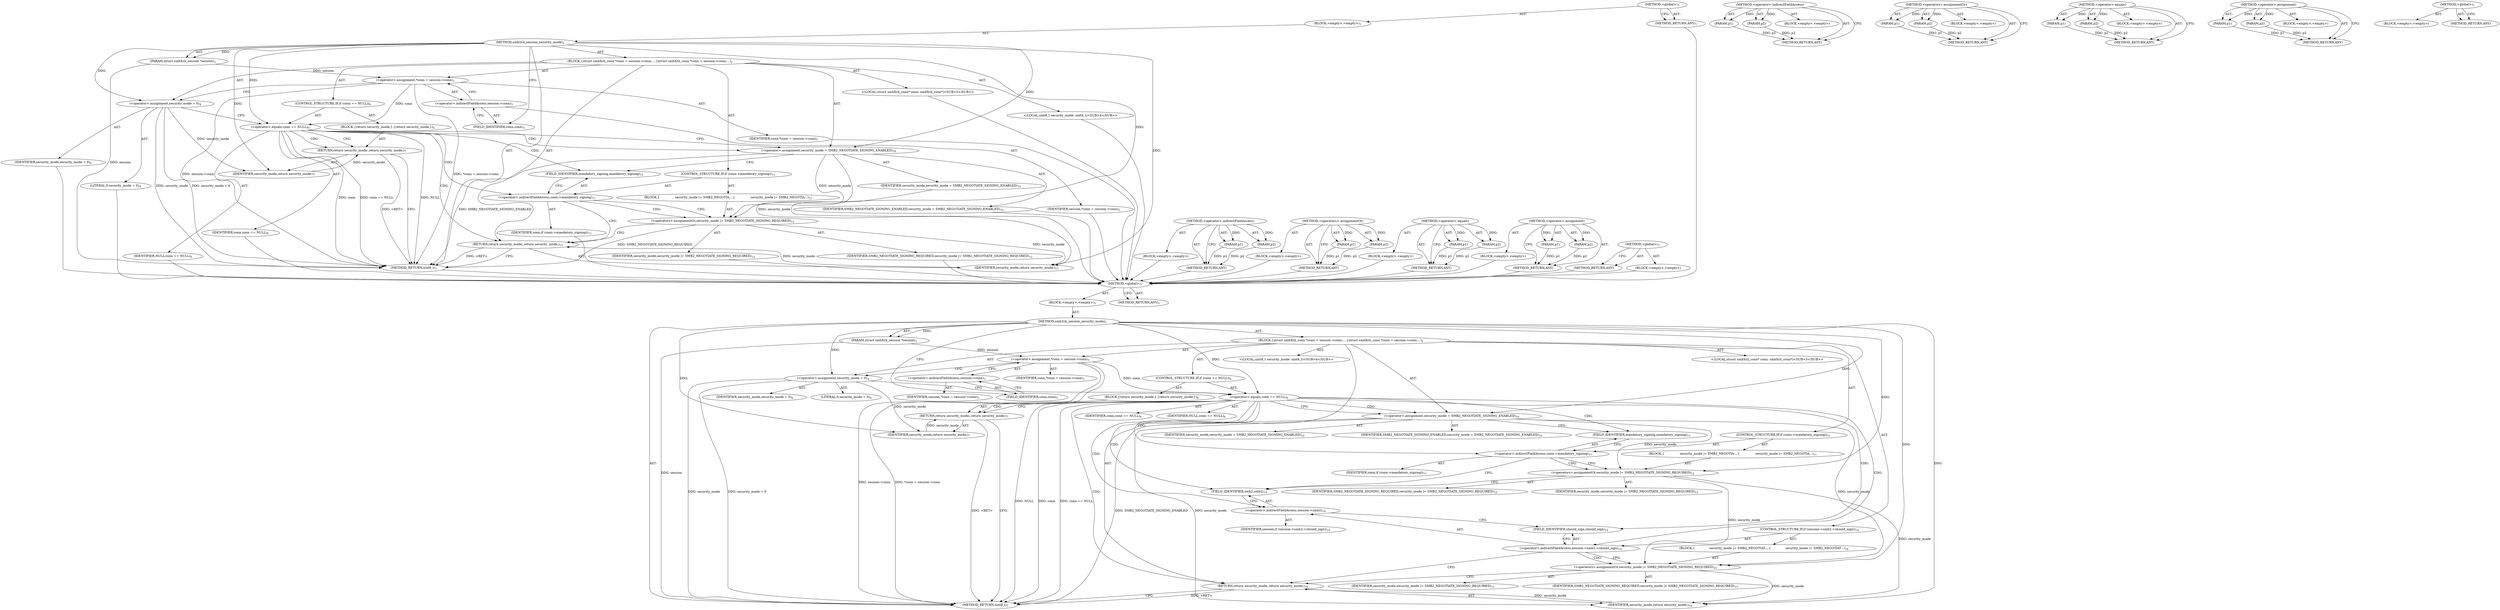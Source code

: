 digraph "&lt;global&gt;" {
vulnerable_6 [label=<(METHOD,&lt;global&gt;)<SUB>1</SUB>>];
vulnerable_7 [label=<(BLOCK,&lt;empty&gt;,&lt;empty&gt;)<SUB>1</SUB>>];
vulnerable_8 [label=<(METHOD,smb2cli_session_security_mode)<SUB>1</SUB>>];
vulnerable_9 [label=<(PARAM,struct smbXcli_session *session)<SUB>1</SUB>>];
vulnerable_10 [label=<(BLOCK,{
	struct smbXcli_conn *conn = session-&gt;conn;
	...,{
	struct smbXcli_conn *conn = session-&gt;conn;
	...)<SUB>2</SUB>>];
vulnerable_11 [label="<(LOCAL,struct smbXcli_conn* conn: smbXcli_conn*)<SUB>3</SUB>>"];
vulnerable_12 [label=<(&lt;operator&gt;.assignment,*conn = session-&gt;conn)<SUB>3</SUB>>];
vulnerable_13 [label=<(IDENTIFIER,conn,*conn = session-&gt;conn)<SUB>3</SUB>>];
vulnerable_14 [label=<(&lt;operator&gt;.indirectFieldAccess,session-&gt;conn)<SUB>3</SUB>>];
vulnerable_15 [label=<(IDENTIFIER,session,*conn = session-&gt;conn)<SUB>3</SUB>>];
vulnerable_16 [label=<(FIELD_IDENTIFIER,conn,conn)<SUB>3</SUB>>];
vulnerable_17 [label="<(LOCAL,uint8_t security_mode: uint8_t)<SUB>4</SUB>>"];
vulnerable_18 [label=<(&lt;operator&gt;.assignment,security_mode = 0)<SUB>4</SUB>>];
vulnerable_19 [label=<(IDENTIFIER,security_mode,security_mode = 0)<SUB>4</SUB>>];
vulnerable_20 [label=<(LITERAL,0,security_mode = 0)<SUB>4</SUB>>];
vulnerable_21 [label=<(CONTROL_STRUCTURE,IF,if (conn == NULL))<SUB>6</SUB>>];
vulnerable_22 [label=<(&lt;operator&gt;.equals,conn == NULL)<SUB>6</SUB>>];
vulnerable_23 [label=<(IDENTIFIER,conn,conn == NULL)<SUB>6</SUB>>];
vulnerable_24 [label=<(IDENTIFIER,NULL,conn == NULL)<SUB>6</SUB>>];
vulnerable_25 [label=<(BLOCK,{
		return security_mode;
	},{
		return security_mode;
	})<SUB>6</SUB>>];
vulnerable_26 [label=<(RETURN,return security_mode;,return security_mode;)<SUB>7</SUB>>];
vulnerable_27 [label=<(IDENTIFIER,security_mode,return security_mode;)<SUB>7</SUB>>];
vulnerable_28 [label=<(&lt;operator&gt;.assignment,security_mode = SMB2_NEGOTIATE_SIGNING_ENABLED)<SUB>10</SUB>>];
vulnerable_29 [label=<(IDENTIFIER,security_mode,security_mode = SMB2_NEGOTIATE_SIGNING_ENABLED)<SUB>10</SUB>>];
vulnerable_30 [label=<(IDENTIFIER,SMB2_NEGOTIATE_SIGNING_ENABLED,security_mode = SMB2_NEGOTIATE_SIGNING_ENABLED)<SUB>10</SUB>>];
vulnerable_31 [label=<(CONTROL_STRUCTURE,IF,if (conn-&gt;mandatory_signing))<SUB>11</SUB>>];
vulnerable_32 [label=<(&lt;operator&gt;.indirectFieldAccess,conn-&gt;mandatory_signing)<SUB>11</SUB>>];
vulnerable_33 [label=<(IDENTIFIER,conn,if (conn-&gt;mandatory_signing))<SUB>11</SUB>>];
vulnerable_34 [label=<(FIELD_IDENTIFIER,mandatory_signing,mandatory_signing)<SUB>11</SUB>>];
vulnerable_35 [label=<(BLOCK,{
                security_mode |= SMB2_NEGOTIA...,{
                security_mode |= SMB2_NEGOTIA...)<SUB>11</SUB>>];
vulnerable_36 [label=<(&lt;operators&gt;.assignmentOr,security_mode |= SMB2_NEGOTIATE_SIGNING_REQUIRED)<SUB>12</SUB>>];
vulnerable_37 [label=<(IDENTIFIER,security_mode,security_mode |= SMB2_NEGOTIATE_SIGNING_REQUIRED)<SUB>12</SUB>>];
vulnerable_38 [label=<(IDENTIFIER,SMB2_NEGOTIATE_SIGNING_REQUIRED,security_mode |= SMB2_NEGOTIATE_SIGNING_REQUIRED)<SUB>12</SUB>>];
vulnerable_39 [label=<(RETURN,return security_mode;,return security_mode;)<SUB>15</SUB>>];
vulnerable_40 [label=<(IDENTIFIER,security_mode,return security_mode;)<SUB>15</SUB>>];
vulnerable_41 [label=<(METHOD_RETURN,uint8_t)<SUB>1</SUB>>];
vulnerable_43 [label=<(METHOD_RETURN,ANY)<SUB>1</SUB>>];
vulnerable_69 [label=<(METHOD,&lt;operator&gt;.indirectFieldAccess)>];
vulnerable_70 [label=<(PARAM,p1)>];
vulnerable_71 [label=<(PARAM,p2)>];
vulnerable_72 [label=<(BLOCK,&lt;empty&gt;,&lt;empty&gt;)>];
vulnerable_73 [label=<(METHOD_RETURN,ANY)>];
vulnerable_79 [label=<(METHOD,&lt;operators&gt;.assignmentOr)>];
vulnerable_80 [label=<(PARAM,p1)>];
vulnerable_81 [label=<(PARAM,p2)>];
vulnerable_82 [label=<(BLOCK,&lt;empty&gt;,&lt;empty&gt;)>];
vulnerable_83 [label=<(METHOD_RETURN,ANY)>];
vulnerable_74 [label=<(METHOD,&lt;operator&gt;.equals)>];
vulnerable_75 [label=<(PARAM,p1)>];
vulnerable_76 [label=<(PARAM,p2)>];
vulnerable_77 [label=<(BLOCK,&lt;empty&gt;,&lt;empty&gt;)>];
vulnerable_78 [label=<(METHOD_RETURN,ANY)>];
vulnerable_64 [label=<(METHOD,&lt;operator&gt;.assignment)>];
vulnerable_65 [label=<(PARAM,p1)>];
vulnerable_66 [label=<(PARAM,p2)>];
vulnerable_67 [label=<(BLOCK,&lt;empty&gt;,&lt;empty&gt;)>];
vulnerable_68 [label=<(METHOD_RETURN,ANY)>];
vulnerable_58 [label=<(METHOD,&lt;global&gt;)<SUB>1</SUB>>];
vulnerable_59 [label=<(BLOCK,&lt;empty&gt;,&lt;empty&gt;)>];
vulnerable_60 [label=<(METHOD_RETURN,ANY)>];
fixed_6 [label=<(METHOD,&lt;global&gt;)<SUB>1</SUB>>];
fixed_7 [label=<(BLOCK,&lt;empty&gt;,&lt;empty&gt;)<SUB>1</SUB>>];
fixed_8 [label=<(METHOD,smb2cli_session_security_mode)<SUB>1</SUB>>];
fixed_9 [label=<(PARAM,struct smbXcli_session *session)<SUB>1</SUB>>];
fixed_10 [label=<(BLOCK,{
	struct smbXcli_conn *conn = session-&gt;conn;
	...,{
	struct smbXcli_conn *conn = session-&gt;conn;
	...)<SUB>2</SUB>>];
fixed_11 [label="<(LOCAL,struct smbXcli_conn* conn: smbXcli_conn*)<SUB>3</SUB>>"];
fixed_12 [label=<(&lt;operator&gt;.assignment,*conn = session-&gt;conn)<SUB>3</SUB>>];
fixed_13 [label=<(IDENTIFIER,conn,*conn = session-&gt;conn)<SUB>3</SUB>>];
fixed_14 [label=<(&lt;operator&gt;.indirectFieldAccess,session-&gt;conn)<SUB>3</SUB>>];
fixed_15 [label=<(IDENTIFIER,session,*conn = session-&gt;conn)<SUB>3</SUB>>];
fixed_16 [label=<(FIELD_IDENTIFIER,conn,conn)<SUB>3</SUB>>];
fixed_17 [label="<(LOCAL,uint8_t security_mode: uint8_t)<SUB>4</SUB>>"];
fixed_18 [label=<(&lt;operator&gt;.assignment,security_mode = 0)<SUB>4</SUB>>];
fixed_19 [label=<(IDENTIFIER,security_mode,security_mode = 0)<SUB>4</SUB>>];
fixed_20 [label=<(LITERAL,0,security_mode = 0)<SUB>4</SUB>>];
fixed_21 [label=<(CONTROL_STRUCTURE,IF,if (conn == NULL))<SUB>6</SUB>>];
fixed_22 [label=<(&lt;operator&gt;.equals,conn == NULL)<SUB>6</SUB>>];
fixed_23 [label=<(IDENTIFIER,conn,conn == NULL)<SUB>6</SUB>>];
fixed_24 [label=<(IDENTIFIER,NULL,conn == NULL)<SUB>6</SUB>>];
fixed_25 [label=<(BLOCK,{
		return security_mode;
	},{
		return security_mode;
	})<SUB>6</SUB>>];
fixed_26 [label=<(RETURN,return security_mode;,return security_mode;)<SUB>7</SUB>>];
fixed_27 [label=<(IDENTIFIER,security_mode,return security_mode;)<SUB>7</SUB>>];
fixed_28 [label=<(&lt;operator&gt;.assignment,security_mode = SMB2_NEGOTIATE_SIGNING_ENABLED)<SUB>10</SUB>>];
fixed_29 [label=<(IDENTIFIER,security_mode,security_mode = SMB2_NEGOTIATE_SIGNING_ENABLED)<SUB>10</SUB>>];
fixed_30 [label=<(IDENTIFIER,SMB2_NEGOTIATE_SIGNING_ENABLED,security_mode = SMB2_NEGOTIATE_SIGNING_ENABLED)<SUB>10</SUB>>];
fixed_31 [label=<(CONTROL_STRUCTURE,IF,if (conn-&gt;mandatory_signing))<SUB>11</SUB>>];
fixed_32 [label=<(&lt;operator&gt;.indirectFieldAccess,conn-&gt;mandatory_signing)<SUB>11</SUB>>];
fixed_33 [label=<(IDENTIFIER,conn,if (conn-&gt;mandatory_signing))<SUB>11</SUB>>];
fixed_34 [label=<(FIELD_IDENTIFIER,mandatory_signing,mandatory_signing)<SUB>11</SUB>>];
fixed_35 [label=<(BLOCK,{
                security_mode |= SMB2_NEGOTIA...,{
                security_mode |= SMB2_NEGOTIA...)<SUB>11</SUB>>];
fixed_36 [label=<(&lt;operators&gt;.assignmentOr,security_mode |= SMB2_NEGOTIATE_SIGNING_REQUIRED)<SUB>12</SUB>>];
fixed_37 [label=<(IDENTIFIER,security_mode,security_mode |= SMB2_NEGOTIATE_SIGNING_REQUIRED)<SUB>12</SUB>>];
fixed_38 [label=<(IDENTIFIER,SMB2_NEGOTIATE_SIGNING_REQUIRED,security_mode |= SMB2_NEGOTIATE_SIGNING_REQUIRED)<SUB>12</SUB>>];
fixed_39 [label=<(CONTROL_STRUCTURE,IF,if (session-&gt;smb2-&gt;should_sign))<SUB>14</SUB>>];
fixed_40 [label=<(&lt;operator&gt;.indirectFieldAccess,session-&gt;smb2-&gt;should_sign)<SUB>14</SUB>>];
fixed_41 [label=<(&lt;operator&gt;.indirectFieldAccess,session-&gt;smb2)<SUB>14</SUB>>];
fixed_42 [label=<(IDENTIFIER,session,if (session-&gt;smb2-&gt;should_sign))<SUB>14</SUB>>];
fixed_43 [label=<(FIELD_IDENTIFIER,smb2,smb2)<SUB>14</SUB>>];
fixed_44 [label=<(FIELD_IDENTIFIER,should_sign,should_sign)<SUB>14</SUB>>];
fixed_45 [label=<(BLOCK,{
               security_mode |= SMB2_NEGOTIAT...,{
               security_mode |= SMB2_NEGOTIAT...)<SUB>14</SUB>>];
fixed_46 [label=<(&lt;operators&gt;.assignmentOr,security_mode |= SMB2_NEGOTIATE_SIGNING_REQUIRED)<SUB>15</SUB>>];
fixed_47 [label=<(IDENTIFIER,security_mode,security_mode |= SMB2_NEGOTIATE_SIGNING_REQUIRED)<SUB>15</SUB>>];
fixed_48 [label=<(IDENTIFIER,SMB2_NEGOTIATE_SIGNING_REQUIRED,security_mode |= SMB2_NEGOTIATE_SIGNING_REQUIRED)<SUB>15</SUB>>];
fixed_49 [label=<(RETURN,return security_mode;,return security_mode;)<SUB>18</SUB>>];
fixed_50 [label=<(IDENTIFIER,security_mode,return security_mode;)<SUB>18</SUB>>];
fixed_51 [label=<(METHOD_RETURN,uint8_t)<SUB>1</SUB>>];
fixed_53 [label=<(METHOD_RETURN,ANY)<SUB>1</SUB>>];
fixed_79 [label=<(METHOD,&lt;operator&gt;.indirectFieldAccess)>];
fixed_80 [label=<(PARAM,p1)>];
fixed_81 [label=<(PARAM,p2)>];
fixed_82 [label=<(BLOCK,&lt;empty&gt;,&lt;empty&gt;)>];
fixed_83 [label=<(METHOD_RETURN,ANY)>];
fixed_89 [label=<(METHOD,&lt;operators&gt;.assignmentOr)>];
fixed_90 [label=<(PARAM,p1)>];
fixed_91 [label=<(PARAM,p2)>];
fixed_92 [label=<(BLOCK,&lt;empty&gt;,&lt;empty&gt;)>];
fixed_93 [label=<(METHOD_RETURN,ANY)>];
fixed_84 [label=<(METHOD,&lt;operator&gt;.equals)>];
fixed_85 [label=<(PARAM,p1)>];
fixed_86 [label=<(PARAM,p2)>];
fixed_87 [label=<(BLOCK,&lt;empty&gt;,&lt;empty&gt;)>];
fixed_88 [label=<(METHOD_RETURN,ANY)>];
fixed_74 [label=<(METHOD,&lt;operator&gt;.assignment)>];
fixed_75 [label=<(PARAM,p1)>];
fixed_76 [label=<(PARAM,p2)>];
fixed_77 [label=<(BLOCK,&lt;empty&gt;,&lt;empty&gt;)>];
fixed_78 [label=<(METHOD_RETURN,ANY)>];
fixed_68 [label=<(METHOD,&lt;global&gt;)<SUB>1</SUB>>];
fixed_69 [label=<(BLOCK,&lt;empty&gt;,&lt;empty&gt;)>];
fixed_70 [label=<(METHOD_RETURN,ANY)>];
vulnerable_6 -> vulnerable_7  [key=0, label="AST: "];
vulnerable_6 -> vulnerable_43  [key=0, label="AST: "];
vulnerable_6 -> vulnerable_43  [key=1, label="CFG: "];
vulnerable_7 -> vulnerable_8  [key=0, label="AST: "];
vulnerable_8 -> vulnerable_9  [key=0, label="AST: "];
vulnerable_8 -> vulnerable_9  [key=1, label="DDG: "];
vulnerable_8 -> vulnerable_10  [key=0, label="AST: "];
vulnerable_8 -> vulnerable_41  [key=0, label="AST: "];
vulnerable_8 -> vulnerable_16  [key=0, label="CFG: "];
vulnerable_8 -> vulnerable_18  [key=0, label="DDG: "];
vulnerable_8 -> vulnerable_28  [key=0, label="DDG: "];
vulnerable_8 -> vulnerable_40  [key=0, label="DDG: "];
vulnerable_8 -> vulnerable_22  [key=0, label="DDG: "];
vulnerable_8 -> vulnerable_36  [key=0, label="DDG: "];
vulnerable_8 -> vulnerable_27  [key=0, label="DDG: "];
vulnerable_9 -> vulnerable_41  [key=0, label="DDG: session"];
vulnerable_9 -> vulnerable_12  [key=0, label="DDG: session"];
vulnerable_10 -> vulnerable_11  [key=0, label="AST: "];
vulnerable_10 -> vulnerable_12  [key=0, label="AST: "];
vulnerable_10 -> vulnerable_17  [key=0, label="AST: "];
vulnerable_10 -> vulnerable_18  [key=0, label="AST: "];
vulnerable_10 -> vulnerable_21  [key=0, label="AST: "];
vulnerable_10 -> vulnerable_28  [key=0, label="AST: "];
vulnerable_10 -> vulnerable_31  [key=0, label="AST: "];
vulnerable_10 -> vulnerable_39  [key=0, label="AST: "];
vulnerable_11 -> fixed_6  [key=0];
vulnerable_12 -> vulnerable_13  [key=0, label="AST: "];
vulnerable_12 -> vulnerable_14  [key=0, label="AST: "];
vulnerable_12 -> vulnerable_18  [key=0, label="CFG: "];
vulnerable_12 -> vulnerable_41  [key=0, label="DDG: session-&gt;conn"];
vulnerable_12 -> vulnerable_41  [key=1, label="DDG: *conn = session-&gt;conn"];
vulnerable_12 -> vulnerable_22  [key=0, label="DDG: conn"];
vulnerable_13 -> fixed_6  [key=0];
vulnerable_14 -> vulnerable_15  [key=0, label="AST: "];
vulnerable_14 -> vulnerable_16  [key=0, label="AST: "];
vulnerable_14 -> vulnerable_12  [key=0, label="CFG: "];
vulnerable_15 -> fixed_6  [key=0];
vulnerable_16 -> vulnerable_14  [key=0, label="CFG: "];
vulnerable_17 -> fixed_6  [key=0];
vulnerable_18 -> vulnerable_19  [key=0, label="AST: "];
vulnerable_18 -> vulnerable_20  [key=0, label="AST: "];
vulnerable_18 -> vulnerable_22  [key=0, label="CFG: "];
vulnerable_18 -> vulnerable_41  [key=0, label="DDG: security_mode"];
vulnerable_18 -> vulnerable_41  [key=1, label="DDG: security_mode = 0"];
vulnerable_18 -> vulnerable_27  [key=0, label="DDG: security_mode"];
vulnerable_19 -> fixed_6  [key=0];
vulnerable_20 -> fixed_6  [key=0];
vulnerable_21 -> vulnerable_22  [key=0, label="AST: "];
vulnerable_21 -> vulnerable_25  [key=0, label="AST: "];
vulnerable_22 -> vulnerable_23  [key=0, label="AST: "];
vulnerable_22 -> vulnerable_24  [key=0, label="AST: "];
vulnerable_22 -> vulnerable_26  [key=0, label="CFG: "];
vulnerable_22 -> vulnerable_26  [key=1, label="CDG: "];
vulnerable_22 -> vulnerable_28  [key=0, label="CFG: "];
vulnerable_22 -> vulnerable_28  [key=1, label="CDG: "];
vulnerable_22 -> vulnerable_41  [key=0, label="DDG: conn"];
vulnerable_22 -> vulnerable_41  [key=1, label="DDG: conn == NULL"];
vulnerable_22 -> vulnerable_41  [key=2, label="DDG: NULL"];
vulnerable_22 -> vulnerable_34  [key=0, label="CDG: "];
vulnerable_22 -> vulnerable_32  [key=0, label="CDG: "];
vulnerable_22 -> vulnerable_39  [key=0, label="CDG: "];
vulnerable_23 -> fixed_6  [key=0];
vulnerable_24 -> fixed_6  [key=0];
vulnerable_25 -> vulnerable_26  [key=0, label="AST: "];
vulnerable_26 -> vulnerable_27  [key=0, label="AST: "];
vulnerable_26 -> vulnerable_41  [key=0, label="CFG: "];
vulnerable_26 -> vulnerable_41  [key=1, label="DDG: &lt;RET&gt;"];
vulnerable_27 -> vulnerable_26  [key=0, label="DDG: security_mode"];
vulnerable_28 -> vulnerable_29  [key=0, label="AST: "];
vulnerable_28 -> vulnerable_30  [key=0, label="AST: "];
vulnerable_28 -> vulnerable_34  [key=0, label="CFG: "];
vulnerable_28 -> vulnerable_41  [key=0, label="DDG: SMB2_NEGOTIATE_SIGNING_ENABLED"];
vulnerable_28 -> vulnerable_40  [key=0, label="DDG: security_mode"];
vulnerable_28 -> vulnerable_36  [key=0, label="DDG: security_mode"];
vulnerable_29 -> fixed_6  [key=0];
vulnerable_30 -> fixed_6  [key=0];
vulnerable_31 -> vulnerable_32  [key=0, label="AST: "];
vulnerable_31 -> vulnerable_35  [key=0, label="AST: "];
vulnerable_32 -> vulnerable_33  [key=0, label="AST: "];
vulnerable_32 -> vulnerable_34  [key=0, label="AST: "];
vulnerable_32 -> vulnerable_36  [key=0, label="CFG: "];
vulnerable_32 -> vulnerable_36  [key=1, label="CDG: "];
vulnerable_32 -> vulnerable_39  [key=0, label="CFG: "];
vulnerable_33 -> fixed_6  [key=0];
vulnerable_34 -> vulnerable_32  [key=0, label="CFG: "];
vulnerable_35 -> vulnerable_36  [key=0, label="AST: "];
vulnerable_36 -> vulnerable_37  [key=0, label="AST: "];
vulnerable_36 -> vulnerable_38  [key=0, label="AST: "];
vulnerable_36 -> vulnerable_39  [key=0, label="CFG: "];
vulnerable_36 -> vulnerable_41  [key=0, label="DDG: SMB2_NEGOTIATE_SIGNING_REQUIRED"];
vulnerable_36 -> vulnerable_40  [key=0, label="DDG: security_mode"];
vulnerable_37 -> fixed_6  [key=0];
vulnerable_38 -> fixed_6  [key=0];
vulnerable_39 -> vulnerable_40  [key=0, label="AST: "];
vulnerable_39 -> vulnerable_41  [key=0, label="CFG: "];
vulnerable_39 -> vulnerable_41  [key=1, label="DDG: &lt;RET&gt;"];
vulnerable_40 -> vulnerable_39  [key=0, label="DDG: security_mode"];
vulnerable_41 -> fixed_6  [key=0];
vulnerable_43 -> fixed_6  [key=0];
vulnerable_69 -> vulnerable_70  [key=0, label="AST: "];
vulnerable_69 -> vulnerable_70  [key=1, label="DDG: "];
vulnerable_69 -> vulnerable_72  [key=0, label="AST: "];
vulnerable_69 -> vulnerable_71  [key=0, label="AST: "];
vulnerable_69 -> vulnerable_71  [key=1, label="DDG: "];
vulnerable_69 -> vulnerable_73  [key=0, label="AST: "];
vulnerable_69 -> vulnerable_73  [key=1, label="CFG: "];
vulnerable_70 -> vulnerable_73  [key=0, label="DDG: p1"];
vulnerable_71 -> vulnerable_73  [key=0, label="DDG: p2"];
vulnerable_72 -> fixed_6  [key=0];
vulnerable_73 -> fixed_6  [key=0];
vulnerable_79 -> vulnerable_80  [key=0, label="AST: "];
vulnerable_79 -> vulnerable_80  [key=1, label="DDG: "];
vulnerable_79 -> vulnerable_82  [key=0, label="AST: "];
vulnerable_79 -> vulnerable_81  [key=0, label="AST: "];
vulnerable_79 -> vulnerable_81  [key=1, label="DDG: "];
vulnerable_79 -> vulnerable_83  [key=0, label="AST: "];
vulnerable_79 -> vulnerable_83  [key=1, label="CFG: "];
vulnerable_80 -> vulnerable_83  [key=0, label="DDG: p1"];
vulnerable_81 -> vulnerable_83  [key=0, label="DDG: p2"];
vulnerable_82 -> fixed_6  [key=0];
vulnerable_83 -> fixed_6  [key=0];
vulnerable_74 -> vulnerable_75  [key=0, label="AST: "];
vulnerable_74 -> vulnerable_75  [key=1, label="DDG: "];
vulnerable_74 -> vulnerable_77  [key=0, label="AST: "];
vulnerable_74 -> vulnerable_76  [key=0, label="AST: "];
vulnerable_74 -> vulnerable_76  [key=1, label="DDG: "];
vulnerable_74 -> vulnerable_78  [key=0, label="AST: "];
vulnerable_74 -> vulnerable_78  [key=1, label="CFG: "];
vulnerable_75 -> vulnerable_78  [key=0, label="DDG: p1"];
vulnerable_76 -> vulnerable_78  [key=0, label="DDG: p2"];
vulnerable_77 -> fixed_6  [key=0];
vulnerable_78 -> fixed_6  [key=0];
vulnerable_64 -> vulnerable_65  [key=0, label="AST: "];
vulnerable_64 -> vulnerable_65  [key=1, label="DDG: "];
vulnerable_64 -> vulnerable_67  [key=0, label="AST: "];
vulnerable_64 -> vulnerable_66  [key=0, label="AST: "];
vulnerable_64 -> vulnerable_66  [key=1, label="DDG: "];
vulnerable_64 -> vulnerable_68  [key=0, label="AST: "];
vulnerable_64 -> vulnerable_68  [key=1, label="CFG: "];
vulnerable_65 -> vulnerable_68  [key=0, label="DDG: p1"];
vulnerable_66 -> vulnerable_68  [key=0, label="DDG: p2"];
vulnerable_67 -> fixed_6  [key=0];
vulnerable_68 -> fixed_6  [key=0];
vulnerable_58 -> vulnerable_59  [key=0, label="AST: "];
vulnerable_58 -> vulnerable_60  [key=0, label="AST: "];
vulnerable_58 -> vulnerable_60  [key=1, label="CFG: "];
vulnerable_59 -> fixed_6  [key=0];
vulnerable_60 -> fixed_6  [key=0];
fixed_6 -> fixed_7  [key=0, label="AST: "];
fixed_6 -> fixed_53  [key=0, label="AST: "];
fixed_6 -> fixed_53  [key=1, label="CFG: "];
fixed_7 -> fixed_8  [key=0, label="AST: "];
fixed_8 -> fixed_9  [key=0, label="AST: "];
fixed_8 -> fixed_9  [key=1, label="DDG: "];
fixed_8 -> fixed_10  [key=0, label="AST: "];
fixed_8 -> fixed_51  [key=0, label="AST: "];
fixed_8 -> fixed_16  [key=0, label="CFG: "];
fixed_8 -> fixed_18  [key=0, label="DDG: "];
fixed_8 -> fixed_28  [key=0, label="DDG: "];
fixed_8 -> fixed_50  [key=0, label="DDG: "];
fixed_8 -> fixed_22  [key=0, label="DDG: "];
fixed_8 -> fixed_36  [key=0, label="DDG: "];
fixed_8 -> fixed_46  [key=0, label="DDG: "];
fixed_8 -> fixed_27  [key=0, label="DDG: "];
fixed_9 -> fixed_51  [key=0, label="DDG: session"];
fixed_9 -> fixed_12  [key=0, label="DDG: session"];
fixed_10 -> fixed_11  [key=0, label="AST: "];
fixed_10 -> fixed_12  [key=0, label="AST: "];
fixed_10 -> fixed_17  [key=0, label="AST: "];
fixed_10 -> fixed_18  [key=0, label="AST: "];
fixed_10 -> fixed_21  [key=0, label="AST: "];
fixed_10 -> fixed_28  [key=0, label="AST: "];
fixed_10 -> fixed_31  [key=0, label="AST: "];
fixed_10 -> fixed_39  [key=0, label="AST: "];
fixed_10 -> fixed_49  [key=0, label="AST: "];
fixed_12 -> fixed_13  [key=0, label="AST: "];
fixed_12 -> fixed_14  [key=0, label="AST: "];
fixed_12 -> fixed_18  [key=0, label="CFG: "];
fixed_12 -> fixed_51  [key=0, label="DDG: session-&gt;conn"];
fixed_12 -> fixed_51  [key=1, label="DDG: *conn = session-&gt;conn"];
fixed_12 -> fixed_22  [key=0, label="DDG: conn"];
fixed_14 -> fixed_15  [key=0, label="AST: "];
fixed_14 -> fixed_16  [key=0, label="AST: "];
fixed_14 -> fixed_12  [key=0, label="CFG: "];
fixed_16 -> fixed_14  [key=0, label="CFG: "];
fixed_18 -> fixed_19  [key=0, label="AST: "];
fixed_18 -> fixed_20  [key=0, label="AST: "];
fixed_18 -> fixed_22  [key=0, label="CFG: "];
fixed_18 -> fixed_51  [key=0, label="DDG: security_mode"];
fixed_18 -> fixed_51  [key=1, label="DDG: security_mode = 0"];
fixed_18 -> fixed_27  [key=0, label="DDG: security_mode"];
fixed_21 -> fixed_22  [key=0, label="AST: "];
fixed_21 -> fixed_25  [key=0, label="AST: "];
fixed_22 -> fixed_23  [key=0, label="AST: "];
fixed_22 -> fixed_24  [key=0, label="AST: "];
fixed_22 -> fixed_26  [key=0, label="CFG: "];
fixed_22 -> fixed_26  [key=1, label="CDG: "];
fixed_22 -> fixed_28  [key=0, label="CFG: "];
fixed_22 -> fixed_28  [key=1, label="CDG: "];
fixed_22 -> fixed_51  [key=0, label="DDG: conn"];
fixed_22 -> fixed_51  [key=1, label="DDG: conn == NULL"];
fixed_22 -> fixed_51  [key=2, label="DDG: NULL"];
fixed_22 -> fixed_40  [key=0, label="CDG: "];
fixed_22 -> fixed_34  [key=0, label="CDG: "];
fixed_22 -> fixed_32  [key=0, label="CDG: "];
fixed_22 -> fixed_49  [key=0, label="CDG: "];
fixed_22 -> fixed_44  [key=0, label="CDG: "];
fixed_22 -> fixed_41  [key=0, label="CDG: "];
fixed_22 -> fixed_43  [key=0, label="CDG: "];
fixed_25 -> fixed_26  [key=0, label="AST: "];
fixed_26 -> fixed_27  [key=0, label="AST: "];
fixed_26 -> fixed_51  [key=0, label="CFG: "];
fixed_26 -> fixed_51  [key=1, label="DDG: &lt;RET&gt;"];
fixed_27 -> fixed_26  [key=0, label="DDG: security_mode"];
fixed_28 -> fixed_29  [key=0, label="AST: "];
fixed_28 -> fixed_30  [key=0, label="AST: "];
fixed_28 -> fixed_34  [key=0, label="CFG: "];
fixed_28 -> fixed_51  [key=0, label="DDG: SMB2_NEGOTIATE_SIGNING_ENABLED"];
fixed_28 -> fixed_50  [key=0, label="DDG: security_mode"];
fixed_28 -> fixed_36  [key=0, label="DDG: security_mode"];
fixed_28 -> fixed_46  [key=0, label="DDG: security_mode"];
fixed_31 -> fixed_32  [key=0, label="AST: "];
fixed_31 -> fixed_35  [key=0, label="AST: "];
fixed_32 -> fixed_33  [key=0, label="AST: "];
fixed_32 -> fixed_34  [key=0, label="AST: "];
fixed_32 -> fixed_36  [key=0, label="CFG: "];
fixed_32 -> fixed_36  [key=1, label="CDG: "];
fixed_32 -> fixed_43  [key=0, label="CFG: "];
fixed_34 -> fixed_32  [key=0, label="CFG: "];
fixed_35 -> fixed_36  [key=0, label="AST: "];
fixed_36 -> fixed_37  [key=0, label="AST: "];
fixed_36 -> fixed_38  [key=0, label="AST: "];
fixed_36 -> fixed_43  [key=0, label="CFG: "];
fixed_36 -> fixed_50  [key=0, label="DDG: security_mode"];
fixed_36 -> fixed_46  [key=0, label="DDG: security_mode"];
fixed_39 -> fixed_40  [key=0, label="AST: "];
fixed_39 -> fixed_45  [key=0, label="AST: "];
fixed_40 -> fixed_41  [key=0, label="AST: "];
fixed_40 -> fixed_44  [key=0, label="AST: "];
fixed_40 -> fixed_46  [key=0, label="CFG: "];
fixed_40 -> fixed_46  [key=1, label="CDG: "];
fixed_40 -> fixed_49  [key=0, label="CFG: "];
fixed_41 -> fixed_42  [key=0, label="AST: "];
fixed_41 -> fixed_43  [key=0, label="AST: "];
fixed_41 -> fixed_44  [key=0, label="CFG: "];
fixed_43 -> fixed_41  [key=0, label="CFG: "];
fixed_44 -> fixed_40  [key=0, label="CFG: "];
fixed_45 -> fixed_46  [key=0, label="AST: "];
fixed_46 -> fixed_47  [key=0, label="AST: "];
fixed_46 -> fixed_48  [key=0, label="AST: "];
fixed_46 -> fixed_49  [key=0, label="CFG: "];
fixed_46 -> fixed_50  [key=0, label="DDG: security_mode"];
fixed_49 -> fixed_50  [key=0, label="AST: "];
fixed_49 -> fixed_51  [key=0, label="CFG: "];
fixed_49 -> fixed_51  [key=1, label="DDG: &lt;RET&gt;"];
fixed_50 -> fixed_49  [key=0, label="DDG: security_mode"];
fixed_79 -> fixed_80  [key=0, label="AST: "];
fixed_79 -> fixed_80  [key=1, label="DDG: "];
fixed_79 -> fixed_82  [key=0, label="AST: "];
fixed_79 -> fixed_81  [key=0, label="AST: "];
fixed_79 -> fixed_81  [key=1, label="DDG: "];
fixed_79 -> fixed_83  [key=0, label="AST: "];
fixed_79 -> fixed_83  [key=1, label="CFG: "];
fixed_80 -> fixed_83  [key=0, label="DDG: p1"];
fixed_81 -> fixed_83  [key=0, label="DDG: p2"];
fixed_89 -> fixed_90  [key=0, label="AST: "];
fixed_89 -> fixed_90  [key=1, label="DDG: "];
fixed_89 -> fixed_92  [key=0, label="AST: "];
fixed_89 -> fixed_91  [key=0, label="AST: "];
fixed_89 -> fixed_91  [key=1, label="DDG: "];
fixed_89 -> fixed_93  [key=0, label="AST: "];
fixed_89 -> fixed_93  [key=1, label="CFG: "];
fixed_90 -> fixed_93  [key=0, label="DDG: p1"];
fixed_91 -> fixed_93  [key=0, label="DDG: p2"];
fixed_84 -> fixed_85  [key=0, label="AST: "];
fixed_84 -> fixed_85  [key=1, label="DDG: "];
fixed_84 -> fixed_87  [key=0, label="AST: "];
fixed_84 -> fixed_86  [key=0, label="AST: "];
fixed_84 -> fixed_86  [key=1, label="DDG: "];
fixed_84 -> fixed_88  [key=0, label="AST: "];
fixed_84 -> fixed_88  [key=1, label="CFG: "];
fixed_85 -> fixed_88  [key=0, label="DDG: p1"];
fixed_86 -> fixed_88  [key=0, label="DDG: p2"];
fixed_74 -> fixed_75  [key=0, label="AST: "];
fixed_74 -> fixed_75  [key=1, label="DDG: "];
fixed_74 -> fixed_77  [key=0, label="AST: "];
fixed_74 -> fixed_76  [key=0, label="AST: "];
fixed_74 -> fixed_76  [key=1, label="DDG: "];
fixed_74 -> fixed_78  [key=0, label="AST: "];
fixed_74 -> fixed_78  [key=1, label="CFG: "];
fixed_75 -> fixed_78  [key=0, label="DDG: p1"];
fixed_76 -> fixed_78  [key=0, label="DDG: p2"];
fixed_68 -> fixed_69  [key=0, label="AST: "];
fixed_68 -> fixed_70  [key=0, label="AST: "];
fixed_68 -> fixed_70  [key=1, label="CFG: "];
}
